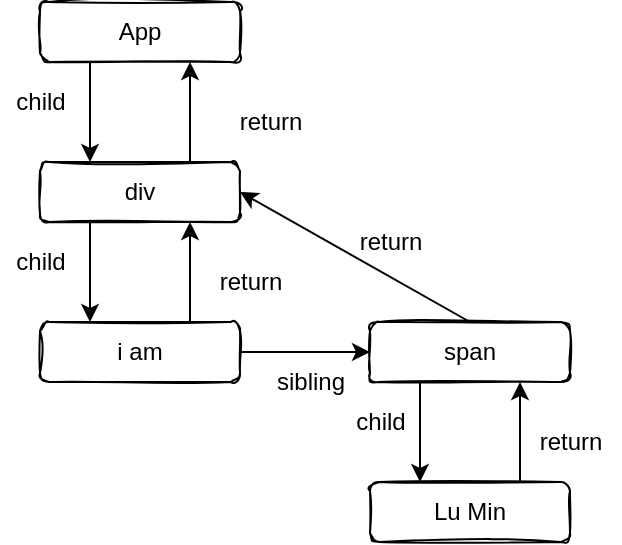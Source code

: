 <mxfile>
    <diagram id="qSvhsfnQnvzDwNPdLLU8" name="fibertree">
        <mxGraphModel dx="1294" dy="719" grid="1" gridSize="10" guides="1" tooltips="1" connect="1" arrows="1" fold="1" page="1" pageScale="1" pageWidth="850" pageHeight="1100" math="0" shadow="0">
            <root>
                <mxCell id="0"/>
                <mxCell id="1" parent="0"/>
                <mxCell id="7" style="edgeStyle=orthogonalEdgeStyle;rounded=0;orthogonalLoop=1;jettySize=auto;html=1;exitX=0.25;exitY=1;exitDx=0;exitDy=0;entryX=0.25;entryY=0;entryDx=0;entryDy=0;fontColor=#000000;" parent="1" source="2" target="3" edge="1">
                    <mxGeometry relative="1" as="geometry"/>
                </mxCell>
                <mxCell id="2" value="App" style="rounded=1;whiteSpace=wrap;html=1;sketch=1;fillColor=none;fontColor=#000000;" parent="1" vertex="1">
                    <mxGeometry x="160" y="40" width="100" height="30" as="geometry"/>
                </mxCell>
                <mxCell id="5" style="edgeStyle=orthogonalEdgeStyle;rounded=0;orthogonalLoop=1;jettySize=auto;html=1;exitX=0.75;exitY=0;exitDx=0;exitDy=0;entryX=0.75;entryY=1;entryDx=0;entryDy=0;fontColor=#000000;" parent="1" source="3" target="2" edge="1">
                    <mxGeometry relative="1" as="geometry"/>
                </mxCell>
                <mxCell id="11" style="edgeStyle=orthogonalEdgeStyle;rounded=0;orthogonalLoop=1;jettySize=auto;html=1;exitX=0.25;exitY=1;exitDx=0;exitDy=0;entryX=0.25;entryY=0;entryDx=0;entryDy=0;fontColor=#000000;" parent="1" source="3" target="8" edge="1">
                    <mxGeometry relative="1" as="geometry"/>
                </mxCell>
                <mxCell id="3" value="div" style="rounded=1;whiteSpace=wrap;html=1;sketch=1;fillColor=none;fontColor=#000000;" parent="1" vertex="1">
                    <mxGeometry x="160" y="120" width="100" height="30" as="geometry"/>
                </mxCell>
                <mxCell id="12" style="edgeStyle=orthogonalEdgeStyle;rounded=0;orthogonalLoop=1;jettySize=auto;html=1;exitX=0.75;exitY=0;exitDx=0;exitDy=0;entryX=0.75;entryY=1;entryDx=0;entryDy=0;fontColor=#000000;" parent="1" source="8" target="3" edge="1">
                    <mxGeometry relative="1" as="geometry"/>
                </mxCell>
                <mxCell id="13" style="edgeStyle=orthogonalEdgeStyle;rounded=0;orthogonalLoop=1;jettySize=auto;html=1;exitX=1;exitY=0.5;exitDx=0;exitDy=0;entryX=0;entryY=0.5;entryDx=0;entryDy=0;fontColor=#000000;" parent="1" source="8" target="9" edge="1">
                    <mxGeometry relative="1" as="geometry"/>
                </mxCell>
                <mxCell id="8" value="i am" style="rounded=1;whiteSpace=wrap;html=1;sketch=1;fillColor=none;fontColor=#000000;" parent="1" vertex="1">
                    <mxGeometry x="160" y="200" width="100" height="30" as="geometry"/>
                </mxCell>
                <mxCell id="14" style="edgeStyle=orthogonalEdgeStyle;rounded=0;orthogonalLoop=1;jettySize=auto;html=1;exitX=0.25;exitY=1;exitDx=0;exitDy=0;entryX=0.25;entryY=0;entryDx=0;entryDy=0;fontColor=#000000;" parent="1" source="9" target="10" edge="1">
                    <mxGeometry relative="1" as="geometry"/>
                </mxCell>
                <mxCell id="16" style="orthogonalLoop=1;jettySize=auto;html=1;exitX=0.5;exitY=0;exitDx=0;exitDy=0;entryX=1;entryY=0.5;entryDx=0;entryDy=0;rounded=0;fontColor=#000000;" parent="1" source="9" target="3" edge="1">
                    <mxGeometry relative="1" as="geometry"/>
                </mxCell>
                <mxCell id="9" value="span" style="rounded=1;whiteSpace=wrap;html=1;sketch=1;fillColor=none;fontColor=#000000;" parent="1" vertex="1">
                    <mxGeometry x="325" y="200" width="100" height="30" as="geometry"/>
                </mxCell>
                <mxCell id="15" style="edgeStyle=orthogonalEdgeStyle;rounded=0;orthogonalLoop=1;jettySize=auto;html=1;exitX=0.75;exitY=0;exitDx=0;exitDy=0;entryX=0.75;entryY=1;entryDx=0;entryDy=0;fontColor=#000000;" parent="1" source="10" target="9" edge="1">
                    <mxGeometry relative="1" as="geometry"/>
                </mxCell>
                <mxCell id="10" value="Lu Min" style="rounded=1;whiteSpace=wrap;html=1;sketch=1;fillColor=none;fontColor=#000000;" parent="1" vertex="1">
                    <mxGeometry x="325" y="280" width="100" height="30" as="geometry"/>
                </mxCell>
                <mxCell id="17" value="child" style="text;html=1;align=center;verticalAlign=middle;resizable=0;points=[];autosize=1;strokeColor=none;fontColor=#000000;" parent="1" vertex="1">
                    <mxGeometry x="140" y="80" width="40" height="20" as="geometry"/>
                </mxCell>
                <mxCell id="18" value="child" style="text;html=1;align=center;verticalAlign=middle;resizable=0;points=[];autosize=1;strokeColor=none;fontColor=#000000;" parent="1" vertex="1">
                    <mxGeometry x="140" y="160" width="40" height="20" as="geometry"/>
                </mxCell>
                <mxCell id="19" value="return" style="text;html=1;align=center;verticalAlign=middle;resizable=0;points=[];autosize=1;strokeColor=none;fontColor=#000000;" parent="1" vertex="1">
                    <mxGeometry x="250" y="90" width="50" height="20" as="geometry"/>
                </mxCell>
                <mxCell id="20" value="return" style="text;html=1;align=center;verticalAlign=middle;resizable=0;points=[];autosize=1;strokeColor=none;fontColor=#000000;" parent="1" vertex="1">
                    <mxGeometry x="240" y="170" width="50" height="20" as="geometry"/>
                </mxCell>
                <mxCell id="21" value="return" style="text;html=1;align=center;verticalAlign=middle;resizable=0;points=[];autosize=1;strokeColor=none;fontColor=#000000;" parent="1" vertex="1">
                    <mxGeometry x="310" y="150" width="50" height="20" as="geometry"/>
                </mxCell>
                <mxCell id="22" value="sibling" style="text;html=1;align=center;verticalAlign=middle;resizable=0;points=[];autosize=1;strokeColor=none;fontColor=#000000;" parent="1" vertex="1">
                    <mxGeometry x="270" y="220" width="50" height="20" as="geometry"/>
                </mxCell>
                <mxCell id="23" value="child" style="text;html=1;align=center;verticalAlign=middle;resizable=0;points=[];autosize=1;strokeColor=none;fontColor=#000000;" parent="1" vertex="1">
                    <mxGeometry x="310" y="240" width="40" height="20" as="geometry"/>
                </mxCell>
                <mxCell id="24" value="return" style="text;html=1;align=center;verticalAlign=middle;resizable=0;points=[];autosize=1;strokeColor=none;fontColor=#000000;" parent="1" vertex="1">
                    <mxGeometry x="400" y="250" width="50" height="20" as="geometry"/>
                </mxCell>
            </root>
        </mxGraphModel>
    </diagram>
    <diagram id="7lWBcJ-xW0yfOnrOkHQA" name="mount">
        <mxGraphModel dx="1294" dy="719" grid="1" gridSize="10" guides="1" tooltips="1" connect="1" arrows="1" fold="1" page="1" pageScale="1" pageWidth="850" pageHeight="1100" math="0" shadow="0">
            <root>
                <mxCell id="rSgszNiCOuIrZtf6HK1z-0"/>
                <mxCell id="rSgszNiCOuIrZtf6HK1z-1" parent="rSgszNiCOuIrZtf6HK1z-0"/>
                <mxCell id="rSgszNiCOuIrZtf6HK1z-4" style="edgeStyle=none;rounded=0;orthogonalLoop=1;jettySize=auto;html=1;exitX=0.5;exitY=1;exitDx=0;exitDy=0;entryX=0.5;entryY=0;entryDx=0;entryDy=0;fontColor=#000000;" parent="rSgszNiCOuIrZtf6HK1z-1" source="rSgszNiCOuIrZtf6HK1z-2" target="rSgszNiCOuIrZtf6HK1z-3" edge="1">
                    <mxGeometry relative="1" as="geometry"/>
                </mxCell>
                <mxCell id="rSgszNiCOuIrZtf6HK1z-2" value="fiberRootNode" style="rounded=1;whiteSpace=wrap;html=1;sketch=1;fontColor=#000000;fillColor=none;" parent="rSgszNiCOuIrZtf6HK1z-1" vertex="1">
                    <mxGeometry x="190" y="80" width="150" height="30" as="geometry"/>
                </mxCell>
                <mxCell id="rSgszNiCOuIrZtf6HK1z-3" value="rootFiber" style="rounded=1;whiteSpace=wrap;html=1;sketch=1;fontColor=#000000;fillColor=none;" parent="rSgszNiCOuIrZtf6HK1z-1" vertex="1">
                    <mxGeometry x="110" y="160" width="150" height="30" as="geometry"/>
                </mxCell>
                <mxCell id="rSgszNiCOuIrZtf6HK1z-5" value="current" style="text;html=1;align=center;verticalAlign=middle;resizable=0;points=[];autosize=1;strokeColor=none;fontColor=#000000;" parent="rSgszNiCOuIrZtf6HK1z-1" vertex="1">
                    <mxGeometry x="175" y="120" width="50" height="20" as="geometry"/>
                </mxCell>
            </root>
        </mxGraphModel>
    </diagram>
    <diagram id="BXLWXMqLiDIqgo5Tljp9" name="render">
        <mxGraphModel dx="1294" dy="719" grid="1" gridSize="10" guides="1" tooltips="1" connect="1" arrows="1" fold="1" page="1" pageScale="1" pageWidth="850" pageHeight="1100" math="0" shadow="0">
            <root>
                <mxCell id="3-y5I47lBM4exD5HZoIn-0"/>
                <mxCell id="3-y5I47lBM4exD5HZoIn-1" parent="3-y5I47lBM4exD5HZoIn-0"/>
                <mxCell id="eSdyE75Y-97z8IhZc3L_-0" style="edgeStyle=none;rounded=0;orthogonalLoop=1;jettySize=auto;html=1;exitX=0.5;exitY=1;exitDx=0;exitDy=0;entryX=0.5;entryY=0;entryDx=0;entryDy=0;fontColor=#000000;" parent="3-y5I47lBM4exD5HZoIn-1" source="eSdyE75Y-97z8IhZc3L_-1" target="eSdyE75Y-97z8IhZc3L_-2" edge="1">
                    <mxGeometry relative="1" as="geometry"/>
                </mxCell>
                <mxCell id="eSdyE75Y-97z8IhZc3L_-1" value="fiberRootNode" style="rounded=1;whiteSpace=wrap;html=1;sketch=1;fontColor=#000000;fillColor=none;" parent="3-y5I47lBM4exD5HZoIn-1" vertex="1">
                    <mxGeometry x="190" y="80" width="150" height="30" as="geometry"/>
                </mxCell>
                <mxCell id="eSdyE75Y-97z8IhZc3L_-5" style="edgeStyle=none;rounded=0;orthogonalLoop=1;jettySize=auto;html=1;exitX=1;exitY=0.5;exitDx=0;exitDy=0;entryX=0;entryY=0.5;entryDx=0;entryDy=0;fontColor=#000000;" parent="3-y5I47lBM4exD5HZoIn-1" source="eSdyE75Y-97z8IhZc3L_-2" target="eSdyE75Y-97z8IhZc3L_-4" edge="1">
                    <mxGeometry relative="1" as="geometry"/>
                </mxCell>
                <mxCell id="eSdyE75Y-97z8IhZc3L_-2" value="rootFiber" style="rounded=1;whiteSpace=wrap;html=1;sketch=1;fontColor=#000000;fillColor=none;" parent="3-y5I47lBM4exD5HZoIn-1" vertex="1">
                    <mxGeometry x="110" y="160" width="150" height="30" as="geometry"/>
                </mxCell>
                <mxCell id="eSdyE75Y-97z8IhZc3L_-3" value="current" style="text;html=1;align=center;verticalAlign=middle;resizable=0;points=[];autosize=1;strokeColor=none;fontColor=#000000;" parent="3-y5I47lBM4exD5HZoIn-1" vertex="1">
                    <mxGeometry x="175" y="120" width="50" height="20" as="geometry"/>
                </mxCell>
                <mxCell id="eSdyE75Y-97z8IhZc3L_-8" style="edgeStyle=none;rounded=0;orthogonalLoop=1;jettySize=auto;html=1;exitX=0.5;exitY=1;exitDx=0;exitDy=0;entryX=0.5;entryY=0;entryDx=0;entryDy=0;fontColor=#000000;" parent="3-y5I47lBM4exD5HZoIn-1" source="eSdyE75Y-97z8IhZc3L_-4" target="eSdyE75Y-97z8IhZc3L_-7" edge="1">
                    <mxGeometry relative="1" as="geometry"/>
                </mxCell>
                <mxCell id="eSdyE75Y-97z8IhZc3L_-4" value="rootFiber" style="rounded=1;whiteSpace=wrap;html=1;sketch=1;fontColor=#000000;fillColor=none;" parent="3-y5I47lBM4exD5HZoIn-1" vertex="1">
                    <mxGeometry x="360" y="160" width="150" height="30" as="geometry"/>
                </mxCell>
                <mxCell id="eSdyE75Y-97z8IhZc3L_-6" value="alternate" style="text;html=1;align=center;verticalAlign=middle;resizable=0;points=[];autosize=1;strokeColor=none;fontColor=#000000;" parent="3-y5I47lBM4exD5HZoIn-1" vertex="1">
                    <mxGeometry x="270" y="150" width="60" height="20" as="geometry"/>
                </mxCell>
                <mxCell id="eSdyE75Y-97z8IhZc3L_-10" style="edgeStyle=none;rounded=0;orthogonalLoop=1;jettySize=auto;html=1;exitX=0.5;exitY=1;exitDx=0;exitDy=0;entryX=0.5;entryY=0;entryDx=0;entryDy=0;fontColor=#000000;" parent="3-y5I47lBM4exD5HZoIn-1" source="eSdyE75Y-97z8IhZc3L_-7" target="eSdyE75Y-97z8IhZc3L_-9" edge="1">
                    <mxGeometry relative="1" as="geometry"/>
                </mxCell>
                <mxCell id="eSdyE75Y-97z8IhZc3L_-7" value="App" style="rounded=1;whiteSpace=wrap;html=1;sketch=1;fontColor=#000000;fillColor=none;" parent="3-y5I47lBM4exD5HZoIn-1" vertex="1">
                    <mxGeometry x="360" y="240" width="150" height="30" as="geometry"/>
                </mxCell>
                <mxCell id="eSdyE75Y-97z8IhZc3L_-12" style="edgeStyle=none;rounded=0;orthogonalLoop=1;jettySize=auto;html=1;exitX=0.5;exitY=1;exitDx=0;exitDy=0;entryX=0.5;entryY=0;entryDx=0;entryDy=0;fontColor=#000000;" parent="3-y5I47lBM4exD5HZoIn-1" source="eSdyE75Y-97z8IhZc3L_-9" target="eSdyE75Y-97z8IhZc3L_-11" edge="1">
                    <mxGeometry relative="1" as="geometry"/>
                </mxCell>
                <mxCell id="eSdyE75Y-97z8IhZc3L_-9" value="p" style="rounded=1;whiteSpace=wrap;html=1;sketch=1;fontColor=#000000;fillColor=none;" parent="3-y5I47lBM4exD5HZoIn-1" vertex="1">
                    <mxGeometry x="360" y="320" width="150" height="30" as="geometry"/>
                </mxCell>
                <mxCell id="eSdyE75Y-97z8IhZc3L_-11" value="0" style="rounded=1;whiteSpace=wrap;html=1;sketch=1;fontColor=#000000;fillColor=none;" parent="3-y5I47lBM4exD5HZoIn-1" vertex="1">
                    <mxGeometry x="360" y="400" width="150" height="30" as="geometry"/>
                </mxCell>
                <mxCell id="eSdyE75Y-97z8IhZc3L_-13" value="current fiber tree" style="rounded=0;whiteSpace=wrap;html=1;sketch=1;strokeColor=#006EAF;fillColor=none;verticalAlign=bottom;fontColor=#000000;" parent="3-y5I47lBM4exD5HZoIn-1" vertex="1">
                    <mxGeometry x="90" y="150" width="180" height="110" as="geometry"/>
                </mxCell>
                <mxCell id="eSdyE75Y-97z8IhZc3L_-14" value="workInProgress fiber tree" style="rounded=0;whiteSpace=wrap;html=1;sketch=1;strokeColor=#006EAF;fillColor=none;verticalAlign=bottom;fontColor=#000000;" parent="3-y5I47lBM4exD5HZoIn-1" vertex="1">
                    <mxGeometry x="345" y="140" width="185" height="330" as="geometry"/>
                </mxCell>
            </root>
        </mxGraphModel>
    </diagram>
    <diagram name="render-result" id="Lzp-JjlmUBgkSeBqGc1e">
        <mxGraphModel dx="1294" dy="719" grid="1" gridSize="10" guides="1" tooltips="1" connect="1" arrows="1" fold="1" page="1" pageScale="1" pageWidth="850" pageHeight="1100" math="0" shadow="0">
            <root>
                <mxCell id="DJJL0ClSdQ2MeuLS6-rU-0"/>
                <mxCell id="DJJL0ClSdQ2MeuLS6-rU-1" parent="DJJL0ClSdQ2MeuLS6-rU-0"/>
                <mxCell id="DJJL0ClSdQ2MeuLS6-rU-16" value="current fiber tree" style="rounded=0;whiteSpace=wrap;html=1;sketch=1;strokeColor=#006EAF;fillColor=none;verticalAlign=bottom;fontColor=#000000;" parent="DJJL0ClSdQ2MeuLS6-rU-1" vertex="1">
                    <mxGeometry x="70" y="160" width="185" height="330" as="geometry"/>
                </mxCell>
                <mxCell id="DJJL0ClSdQ2MeuLS6-rU-2" style="edgeStyle=none;rounded=0;orthogonalLoop=1;jettySize=auto;html=1;exitX=0.5;exitY=1;exitDx=0;exitDy=0;fontColor=#000000;entryX=0.5;entryY=0;entryDx=0;entryDy=0;" parent="DJJL0ClSdQ2MeuLS6-rU-1" source="DJJL0ClSdQ2MeuLS6-rU-3" target="DJJL0ClSdQ2MeuLS6-rU-8" edge="1">
                    <mxGeometry relative="1" as="geometry">
                        <mxPoint x="460" y="110" as="targetPoint"/>
                    </mxGeometry>
                </mxCell>
                <mxCell id="DJJL0ClSdQ2MeuLS6-rU-3" value="fiberRootNode" style="rounded=1;whiteSpace=wrap;html=1;sketch=1;fontColor=#000000;fillColor=none;" parent="DJJL0ClSdQ2MeuLS6-rU-1" vertex="1">
                    <mxGeometry x="190" y="80" width="150" height="30" as="geometry"/>
                </mxCell>
                <mxCell id="DJJL0ClSdQ2MeuLS6-rU-6" value="current" style="text;html=1;align=center;verticalAlign=middle;resizable=0;points=[];autosize=1;strokeColor=none;fontColor=#000000;" parent="DJJL0ClSdQ2MeuLS6-rU-1" vertex="1">
                    <mxGeometry x="175" y="120" width="50" height="20" as="geometry"/>
                </mxCell>
                <mxCell id="DJJL0ClSdQ2MeuLS6-rU-7" style="edgeStyle=none;rounded=0;orthogonalLoop=1;jettySize=auto;html=1;exitX=0.5;exitY=1;exitDx=0;exitDy=0;entryX=0.5;entryY=0;entryDx=0;entryDy=0;fontColor=#000000;" parent="DJJL0ClSdQ2MeuLS6-rU-1" source="DJJL0ClSdQ2MeuLS6-rU-8" target="DJJL0ClSdQ2MeuLS6-rU-11" edge="1">
                    <mxGeometry relative="1" as="geometry"/>
                </mxCell>
                <mxCell id="DJJL0ClSdQ2MeuLS6-rU-8" value="rootFiber" style="rounded=1;whiteSpace=wrap;html=1;sketch=1;fontColor=#000000;fillColor=none;" parent="DJJL0ClSdQ2MeuLS6-rU-1" vertex="1">
                    <mxGeometry x="85" y="180" width="150" height="30" as="geometry"/>
                </mxCell>
                <mxCell id="DJJL0ClSdQ2MeuLS6-rU-10" style="edgeStyle=none;rounded=0;orthogonalLoop=1;jettySize=auto;html=1;exitX=0.5;exitY=1;exitDx=0;exitDy=0;entryX=0.5;entryY=0;entryDx=0;entryDy=0;fontColor=#000000;" parent="DJJL0ClSdQ2MeuLS6-rU-1" source="DJJL0ClSdQ2MeuLS6-rU-11" target="DJJL0ClSdQ2MeuLS6-rU-13" edge="1">
                    <mxGeometry relative="1" as="geometry"/>
                </mxCell>
                <mxCell id="DJJL0ClSdQ2MeuLS6-rU-11" value="App" style="rounded=1;whiteSpace=wrap;html=1;sketch=1;fontColor=#000000;fillColor=none;" parent="DJJL0ClSdQ2MeuLS6-rU-1" vertex="1">
                    <mxGeometry x="85" y="260" width="150" height="30" as="geometry"/>
                </mxCell>
                <mxCell id="DJJL0ClSdQ2MeuLS6-rU-12" style="edgeStyle=none;rounded=0;orthogonalLoop=1;jettySize=auto;html=1;exitX=0.5;exitY=1;exitDx=0;exitDy=0;entryX=0.5;entryY=0;entryDx=0;entryDy=0;fontColor=#000000;" parent="DJJL0ClSdQ2MeuLS6-rU-1" source="DJJL0ClSdQ2MeuLS6-rU-13" target="DJJL0ClSdQ2MeuLS6-rU-14" edge="1">
                    <mxGeometry relative="1" as="geometry"/>
                </mxCell>
                <mxCell id="DJJL0ClSdQ2MeuLS6-rU-13" value="p" style="rounded=1;whiteSpace=wrap;html=1;sketch=1;fontColor=#000000;fillColor=none;" parent="DJJL0ClSdQ2MeuLS6-rU-1" vertex="1">
                    <mxGeometry x="85" y="340" width="150" height="30" as="geometry"/>
                </mxCell>
                <mxCell id="DJJL0ClSdQ2MeuLS6-rU-14" value="0" style="rounded=1;whiteSpace=wrap;html=1;sketch=1;fontColor=#000000;fillColor=none;" parent="DJJL0ClSdQ2MeuLS6-rU-1" vertex="1">
                    <mxGeometry x="85" y="420" width="150" height="30" as="geometry"/>
                </mxCell>
            </root>
        </mxGraphModel>
    </diagram>
    <diagram id="dsJX7RO_qYtIzAh1zG1_" name="render-update">
        <mxGraphModel dx="777" dy="473" grid="1" gridSize="10" guides="1" tooltips="1" connect="1" arrows="1" fold="1" page="1" pageScale="1" pageWidth="850" pageHeight="1100" math="0" shadow="0">
            <root>
                <mxCell id="Jf6SnSVHnK8XMWCmzzeB-0"/>
                <mxCell id="Jf6SnSVHnK8XMWCmzzeB-1" parent="Jf6SnSVHnK8XMWCmzzeB-0"/>
                <mxCell id="Gk9MSVcdQNcVruiTgPep-0" value="current fiber tree" style="rounded=0;whiteSpace=wrap;html=1;sketch=1;strokeColor=#006EAF;fillColor=none;verticalAlign=bottom;fontColor=#000000;" vertex="1" parent="Jf6SnSVHnK8XMWCmzzeB-1">
                    <mxGeometry x="70" y="160" width="185" height="330" as="geometry"/>
                </mxCell>
                <mxCell id="Gk9MSVcdQNcVruiTgPep-1" style="edgeStyle=none;rounded=0;orthogonalLoop=1;jettySize=auto;html=1;exitX=0.5;exitY=1;exitDx=0;exitDy=0;fontColor=#000000;entryX=0.5;entryY=0;entryDx=0;entryDy=0;" edge="1" parent="Jf6SnSVHnK8XMWCmzzeB-1" source="Gk9MSVcdQNcVruiTgPep-2" target="Gk9MSVcdQNcVruiTgPep-5">
                    <mxGeometry relative="1" as="geometry">
                        <mxPoint x="460" y="110" as="targetPoint"/>
                    </mxGeometry>
                </mxCell>
                <mxCell id="Gk9MSVcdQNcVruiTgPep-2" value="fiberRootNode" style="rounded=1;whiteSpace=wrap;html=1;sketch=1;fontColor=#000000;fillColor=none;" vertex="1" parent="Jf6SnSVHnK8XMWCmzzeB-1">
                    <mxGeometry x="190" y="80" width="150" height="30" as="geometry"/>
                </mxCell>
                <mxCell id="Gk9MSVcdQNcVruiTgPep-3" value="current" style="text;html=1;align=center;verticalAlign=middle;resizable=0;points=[];autosize=1;strokeColor=none;fontColor=#000000;" vertex="1" parent="Jf6SnSVHnK8XMWCmzzeB-1">
                    <mxGeometry x="175" y="120" width="50" height="20" as="geometry"/>
                </mxCell>
                <mxCell id="Gk9MSVcdQNcVruiTgPep-4" style="edgeStyle=none;rounded=0;orthogonalLoop=1;jettySize=auto;html=1;exitX=0.5;exitY=1;exitDx=0;exitDy=0;entryX=0.5;entryY=0;entryDx=0;entryDy=0;fontColor=#000000;" edge="1" parent="Jf6SnSVHnK8XMWCmzzeB-1" source="Gk9MSVcdQNcVruiTgPep-5" target="Gk9MSVcdQNcVruiTgPep-7">
                    <mxGeometry relative="1" as="geometry"/>
                </mxCell>
                <mxCell id="Gk9MSVcdQNcVruiTgPep-19" style="edgeStyle=none;rounded=0;orthogonalLoop=1;jettySize=auto;html=1;exitX=1;exitY=0.5;exitDx=0;exitDy=0;entryX=0;entryY=0.5;entryDx=0;entryDy=0;fontColor=#000000;startArrow=classic;startFill=1;" edge="1" parent="Jf6SnSVHnK8XMWCmzzeB-1" source="Gk9MSVcdQNcVruiTgPep-5" target="Gk9MSVcdQNcVruiTgPep-13">
                    <mxGeometry relative="1" as="geometry"/>
                </mxCell>
                <mxCell id="Gk9MSVcdQNcVruiTgPep-5" value="rootFiber" style="rounded=1;whiteSpace=wrap;html=1;sketch=1;fontColor=#000000;fillColor=none;" vertex="1" parent="Jf6SnSVHnK8XMWCmzzeB-1">
                    <mxGeometry x="85" y="180" width="150" height="30" as="geometry"/>
                </mxCell>
                <mxCell id="Gk9MSVcdQNcVruiTgPep-6" style="edgeStyle=none;rounded=0;orthogonalLoop=1;jettySize=auto;html=1;exitX=0.5;exitY=1;exitDx=0;exitDy=0;entryX=0.5;entryY=0;entryDx=0;entryDy=0;fontColor=#000000;" edge="1" parent="Jf6SnSVHnK8XMWCmzzeB-1" source="Gk9MSVcdQNcVruiTgPep-7" target="Gk9MSVcdQNcVruiTgPep-9">
                    <mxGeometry relative="1" as="geometry"/>
                </mxCell>
                <mxCell id="Gk9MSVcdQNcVruiTgPep-20" style="edgeStyle=none;rounded=0;orthogonalLoop=1;jettySize=auto;html=1;exitX=1;exitY=0.5;exitDx=0;exitDy=0;entryX=0;entryY=0.5;entryDx=0;entryDy=0;fontColor=#000000;startArrow=classic;startFill=1;" edge="1" parent="Jf6SnSVHnK8XMWCmzzeB-1" source="Gk9MSVcdQNcVruiTgPep-7" target="Gk9MSVcdQNcVruiTgPep-15">
                    <mxGeometry relative="1" as="geometry"/>
                </mxCell>
                <mxCell id="Gk9MSVcdQNcVruiTgPep-7" value="App" style="rounded=1;whiteSpace=wrap;html=1;sketch=1;fontColor=#000000;fillColor=none;" vertex="1" parent="Jf6SnSVHnK8XMWCmzzeB-1">
                    <mxGeometry x="85" y="260" width="150" height="30" as="geometry"/>
                </mxCell>
                <mxCell id="Gk9MSVcdQNcVruiTgPep-8" style="edgeStyle=none;rounded=0;orthogonalLoop=1;jettySize=auto;html=1;exitX=0.5;exitY=1;exitDx=0;exitDy=0;entryX=0.5;entryY=0;entryDx=0;entryDy=0;fontColor=#000000;" edge="1" parent="Jf6SnSVHnK8XMWCmzzeB-1" source="Gk9MSVcdQNcVruiTgPep-9" target="Gk9MSVcdQNcVruiTgPep-10">
                    <mxGeometry relative="1" as="geometry"/>
                </mxCell>
                <mxCell id="Gk9MSVcdQNcVruiTgPep-21" style="edgeStyle=none;rounded=0;orthogonalLoop=1;jettySize=auto;html=1;exitX=1;exitY=0.5;exitDx=0;exitDy=0;entryX=0;entryY=0.5;entryDx=0;entryDy=0;fontColor=#000000;startArrow=classic;startFill=1;" edge="1" parent="Jf6SnSVHnK8XMWCmzzeB-1" source="Gk9MSVcdQNcVruiTgPep-9" target="Gk9MSVcdQNcVruiTgPep-17">
                    <mxGeometry relative="1" as="geometry"/>
                </mxCell>
                <mxCell id="Gk9MSVcdQNcVruiTgPep-9" value="p" style="rounded=1;whiteSpace=wrap;html=1;sketch=1;fontColor=#000000;fillColor=none;" vertex="1" parent="Jf6SnSVHnK8XMWCmzzeB-1">
                    <mxGeometry x="85" y="340" width="150" height="30" as="geometry"/>
                </mxCell>
                <mxCell id="Gk9MSVcdQNcVruiTgPep-10" value="0" style="rounded=1;whiteSpace=wrap;html=1;sketch=1;fontColor=#000000;fillColor=none;" vertex="1" parent="Jf6SnSVHnK8XMWCmzzeB-1">
                    <mxGeometry x="85" y="420" width="150" height="30" as="geometry"/>
                </mxCell>
                <mxCell id="Gk9MSVcdQNcVruiTgPep-11" value="workInProgress fiber tree" style="rounded=0;whiteSpace=wrap;html=1;sketch=1;strokeColor=#006EAF;fillColor=none;verticalAlign=bottom;fontColor=#000000;" vertex="1" parent="Jf6SnSVHnK8XMWCmzzeB-1">
                    <mxGeometry x="360" y="160" width="185" height="330" as="geometry"/>
                </mxCell>
                <mxCell id="Gk9MSVcdQNcVruiTgPep-12" style="edgeStyle=none;rounded=0;orthogonalLoop=1;jettySize=auto;html=1;exitX=0.5;exitY=1;exitDx=0;exitDy=0;entryX=0.5;entryY=0;entryDx=0;entryDy=0;fontColor=#000000;" edge="1" parent="Jf6SnSVHnK8XMWCmzzeB-1" source="Gk9MSVcdQNcVruiTgPep-13" target="Gk9MSVcdQNcVruiTgPep-15">
                    <mxGeometry relative="1" as="geometry"/>
                </mxCell>
                <mxCell id="Gk9MSVcdQNcVruiTgPep-13" value="rootFiber" style="rounded=1;whiteSpace=wrap;html=1;sketch=1;fontColor=#000000;fillColor=none;" vertex="1" parent="Jf6SnSVHnK8XMWCmzzeB-1">
                    <mxGeometry x="375" y="180" width="150" height="30" as="geometry"/>
                </mxCell>
                <mxCell id="Gk9MSVcdQNcVruiTgPep-14" style="edgeStyle=none;rounded=0;orthogonalLoop=1;jettySize=auto;html=1;exitX=0.5;exitY=1;exitDx=0;exitDy=0;entryX=0.5;entryY=0;entryDx=0;entryDy=0;fontColor=#000000;" edge="1" parent="Jf6SnSVHnK8XMWCmzzeB-1" source="Gk9MSVcdQNcVruiTgPep-15" target="Gk9MSVcdQNcVruiTgPep-17">
                    <mxGeometry relative="1" as="geometry"/>
                </mxCell>
                <mxCell id="Gk9MSVcdQNcVruiTgPep-15" value="App" style="rounded=1;whiteSpace=wrap;html=1;sketch=1;fontColor=#000000;fillColor=none;" vertex="1" parent="Jf6SnSVHnK8XMWCmzzeB-1">
                    <mxGeometry x="375" y="260" width="150" height="30" as="geometry"/>
                </mxCell>
                <mxCell id="Gk9MSVcdQNcVruiTgPep-16" style="edgeStyle=none;rounded=0;orthogonalLoop=1;jettySize=auto;html=1;exitX=0.5;exitY=1;exitDx=0;exitDy=0;entryX=0.5;entryY=0;entryDx=0;entryDy=0;fontColor=#000000;" edge="1" parent="Jf6SnSVHnK8XMWCmzzeB-1" source="Gk9MSVcdQNcVruiTgPep-17" target="Gk9MSVcdQNcVruiTgPep-18">
                    <mxGeometry relative="1" as="geometry"/>
                </mxCell>
                <mxCell id="Gk9MSVcdQNcVruiTgPep-17" value="p" style="rounded=1;whiteSpace=wrap;html=1;sketch=1;fontColor=#000000;fillColor=none;" vertex="1" parent="Jf6SnSVHnK8XMWCmzzeB-1">
                    <mxGeometry x="375" y="340" width="150" height="30" as="geometry"/>
                </mxCell>
                <mxCell id="Gk9MSVcdQNcVruiTgPep-18" value="1" style="rounded=1;whiteSpace=wrap;html=1;sketch=1;fontColor=#000000;fillColor=none;" vertex="1" parent="Jf6SnSVHnK8XMWCmzzeB-1">
                    <mxGeometry x="375" y="420" width="150" height="30" as="geometry"/>
                </mxCell>
                <mxCell id="Gk9MSVcdQNcVruiTgPep-22" value="alternate" style="text;html=1;align=center;verticalAlign=middle;resizable=0;points=[];autosize=1;strokeColor=none;fontColor=#000000;" vertex="1" parent="Jf6SnSVHnK8XMWCmzzeB-1">
                    <mxGeometry x="280" y="170" width="60" height="20" as="geometry"/>
                </mxCell>
                <mxCell id="Gk9MSVcdQNcVruiTgPep-23" value="alternate" style="text;html=1;align=center;verticalAlign=middle;resizable=0;points=[];autosize=1;strokeColor=none;fontColor=#000000;" vertex="1" parent="Jf6SnSVHnK8XMWCmzzeB-1">
                    <mxGeometry x="280" y="250" width="60" height="20" as="geometry"/>
                </mxCell>
                <mxCell id="Gk9MSVcdQNcVruiTgPep-24" value="alternate" style="text;html=1;align=center;verticalAlign=middle;resizable=0;points=[];autosize=1;strokeColor=none;fontColor=#000000;" vertex="1" parent="Jf6SnSVHnK8XMWCmzzeB-1">
                    <mxGeometry x="280" y="330" width="60" height="20" as="geometry"/>
                </mxCell>
            </root>
        </mxGraphModel>
    </diagram>
    <diagram name="render-update-result" id="z6zH-wzG7a-ERVDJCbqD">
        <mxGraphModel dx="544" dy="331" grid="1" gridSize="10" guides="1" tooltips="1" connect="1" arrows="1" fold="1" page="1" pageScale="1" pageWidth="850" pageHeight="1100" math="0" shadow="0">
            <root>
                <mxCell id="Ucj03kzXA_G4fTuMqBJB-0"/>
                <mxCell id="Ucj03kzXA_G4fTuMqBJB-1" parent="Ucj03kzXA_G4fTuMqBJB-0"/>
                <mxCell id="Ucj03kzXA_G4fTuMqBJB-2" value="current fiber tree" style="rounded=0;whiteSpace=wrap;html=1;sketch=1;strokeColor=#006EAF;fillColor=none;verticalAlign=bottom;fontColor=#000000;" vertex="1" parent="Ucj03kzXA_G4fTuMqBJB-1">
                    <mxGeometry x="70" y="160" width="185" height="330" as="geometry"/>
                </mxCell>
                <mxCell id="Ucj03kzXA_G4fTuMqBJB-3" style="edgeStyle=none;rounded=0;orthogonalLoop=1;jettySize=auto;html=1;exitX=0.5;exitY=1;exitDx=0;exitDy=0;fontColor=#000000;entryX=0.5;entryY=0;entryDx=0;entryDy=0;" edge="1" parent="Ucj03kzXA_G4fTuMqBJB-1" source="Ucj03kzXA_G4fTuMqBJB-4" target="Ucj03kzXA_G4fTuMqBJB-8">
                    <mxGeometry relative="1" as="geometry">
                        <mxPoint x="460" y="110" as="targetPoint"/>
                    </mxGeometry>
                </mxCell>
                <mxCell id="Ucj03kzXA_G4fTuMqBJB-4" value="fiberRootNode" style="rounded=1;whiteSpace=wrap;html=1;sketch=1;fontColor=#000000;fillColor=none;" vertex="1" parent="Ucj03kzXA_G4fTuMqBJB-1">
                    <mxGeometry x="190" y="80" width="150" height="30" as="geometry"/>
                </mxCell>
                <mxCell id="Ucj03kzXA_G4fTuMqBJB-5" value="current" style="text;html=1;align=center;verticalAlign=middle;resizable=0;points=[];autosize=1;strokeColor=none;fontColor=#000000;" vertex="1" parent="Ucj03kzXA_G4fTuMqBJB-1">
                    <mxGeometry x="175" y="120" width="50" height="20" as="geometry"/>
                </mxCell>
                <mxCell id="Ucj03kzXA_G4fTuMqBJB-6" style="edgeStyle=none;rounded=0;orthogonalLoop=1;jettySize=auto;html=1;exitX=0.5;exitY=1;exitDx=0;exitDy=0;entryX=0.5;entryY=0;entryDx=0;entryDy=0;fontColor=#000000;" edge="1" parent="Ucj03kzXA_G4fTuMqBJB-1" source="Ucj03kzXA_G4fTuMqBJB-8" target="Ucj03kzXA_G4fTuMqBJB-11">
                    <mxGeometry relative="1" as="geometry"/>
                </mxCell>
                <mxCell id="Ucj03kzXA_G4fTuMqBJB-8" value="rootFiber" style="rounded=1;whiteSpace=wrap;html=1;sketch=1;fontColor=#000000;fillColor=none;" vertex="1" parent="Ucj03kzXA_G4fTuMqBJB-1">
                    <mxGeometry x="85" y="180" width="150" height="30" as="geometry"/>
                </mxCell>
                <mxCell id="Ucj03kzXA_G4fTuMqBJB-9" style="edgeStyle=none;rounded=0;orthogonalLoop=1;jettySize=auto;html=1;exitX=0.5;exitY=1;exitDx=0;exitDy=0;entryX=0.5;entryY=0;entryDx=0;entryDy=0;fontColor=#000000;" edge="1" parent="Ucj03kzXA_G4fTuMqBJB-1" source="Ucj03kzXA_G4fTuMqBJB-11" target="Ucj03kzXA_G4fTuMqBJB-14">
                    <mxGeometry relative="1" as="geometry"/>
                </mxCell>
                <mxCell id="Ucj03kzXA_G4fTuMqBJB-11" value="App" style="rounded=1;whiteSpace=wrap;html=1;sketch=1;fontColor=#000000;fillColor=none;" vertex="1" parent="Ucj03kzXA_G4fTuMqBJB-1">
                    <mxGeometry x="85" y="260" width="150" height="30" as="geometry"/>
                </mxCell>
                <mxCell id="Ucj03kzXA_G4fTuMqBJB-12" style="edgeStyle=none;rounded=0;orthogonalLoop=1;jettySize=auto;html=1;exitX=0.5;exitY=1;exitDx=0;exitDy=0;entryX=0.5;entryY=0;entryDx=0;entryDy=0;fontColor=#000000;" edge="1" parent="Ucj03kzXA_G4fTuMqBJB-1" source="Ucj03kzXA_G4fTuMqBJB-14" target="Ucj03kzXA_G4fTuMqBJB-15">
                    <mxGeometry relative="1" as="geometry"/>
                </mxCell>
                <mxCell id="Ucj03kzXA_G4fTuMqBJB-14" value="p" style="rounded=1;whiteSpace=wrap;html=1;sketch=1;fontColor=#000000;fillColor=none;" vertex="1" parent="Ucj03kzXA_G4fTuMqBJB-1">
                    <mxGeometry x="85" y="340" width="150" height="30" as="geometry"/>
                </mxCell>
                <mxCell id="Ucj03kzXA_G4fTuMqBJB-15" value="1" style="rounded=1;whiteSpace=wrap;html=1;sketch=1;fontColor=#000000;fillColor=none;" vertex="1" parent="Ucj03kzXA_G4fTuMqBJB-1">
                    <mxGeometry x="85" y="420" width="150" height="30" as="geometry"/>
                </mxCell>
            </root>
        </mxGraphModel>
    </diagram>
</mxfile>